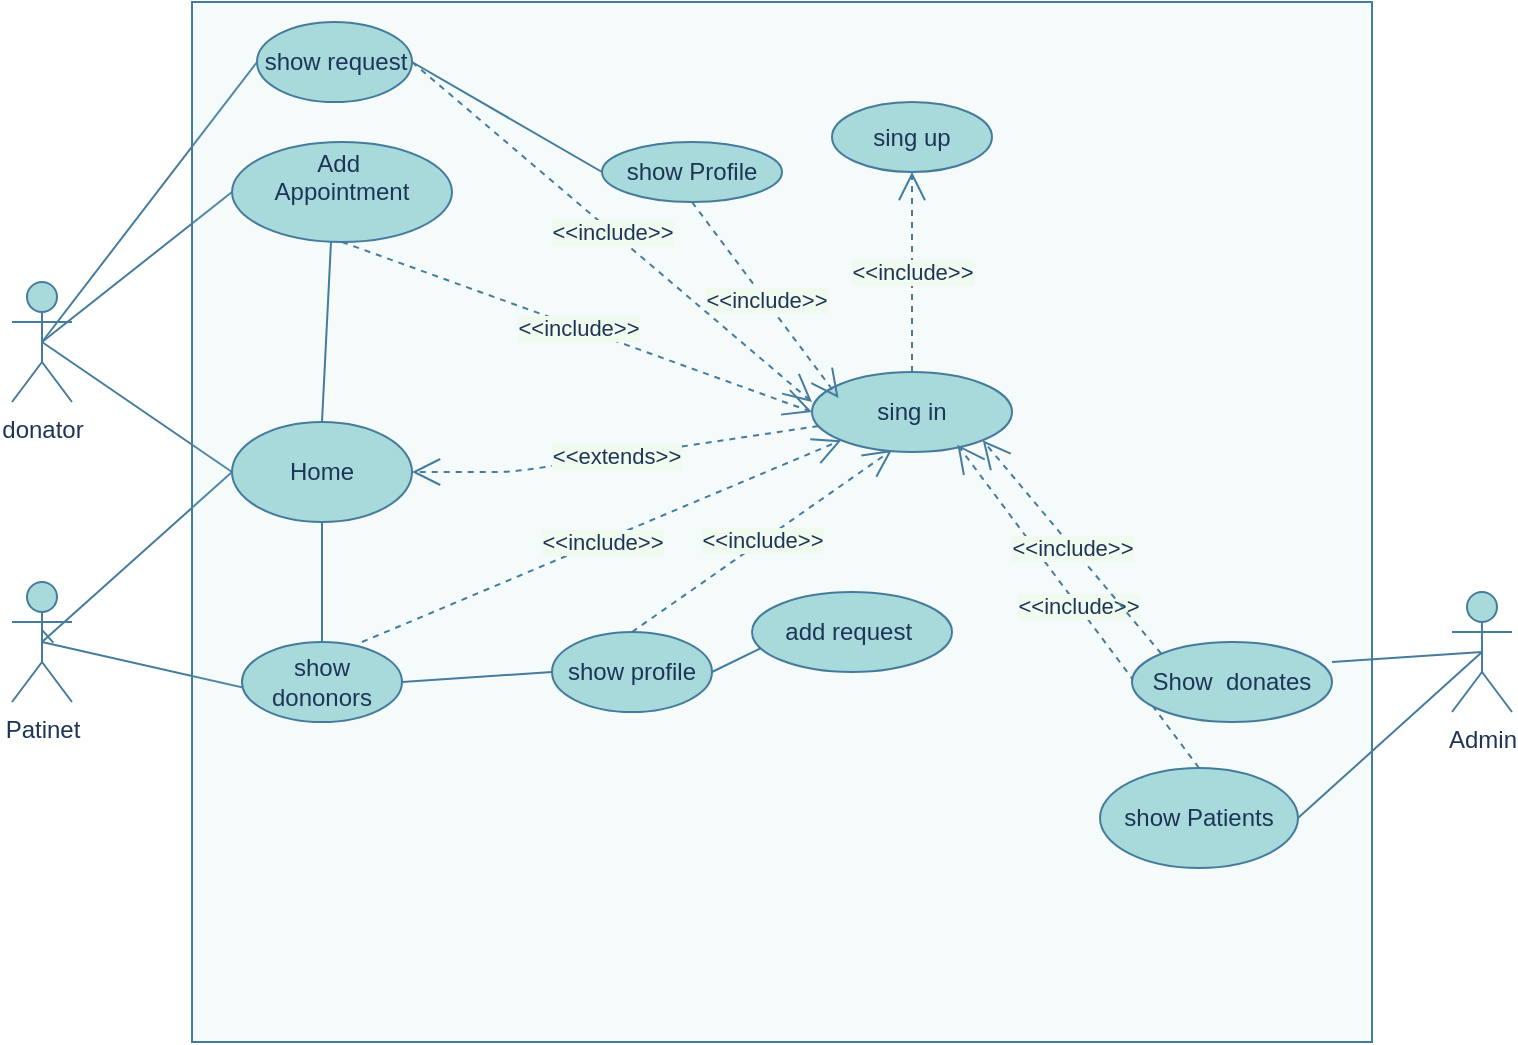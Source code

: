 <mxfile>
    <diagram id="rh0HSXpo4i4-DKRcF6nQ" name="Page-1">
        <mxGraphModel dx="610" dy="689" grid="1" gridSize="10" guides="1" tooltips="1" connect="1" arrows="1" fold="1" page="1" pageScale="1" pageWidth="850" pageHeight="1100" math="0" shadow="0">
            <root>
                <mxCell id="0"/>
                <mxCell id="1" parent="0"/>
                <mxCell id="2" style="rounded=0;orthogonalLoop=1;jettySize=auto;html=1;exitX=0.5;exitY=0.5;exitDx=0;exitDy=0;exitPerimeter=0;entryX=0;entryY=0.5;entryDx=0;entryDy=0;endArrow=none;endFill=0;strokeColor=#457B9D;fontColor=#1D3557;labelBackgroundColor=#F1FAEE;" edge="1" parent="1" source="5" target="12">
                    <mxGeometry relative="1" as="geometry"/>
                </mxCell>
                <mxCell id="3" style="edgeStyle=none;rounded=0;orthogonalLoop=1;jettySize=auto;html=1;exitX=0.5;exitY=0.5;exitDx=0;exitDy=0;exitPerimeter=0;entryX=0;entryY=0.5;entryDx=0;entryDy=0;startArrow=none;startFill=0;endArrow=none;endFill=0;strokeColor=#457B9D;fontColor=#1D3557;labelBackgroundColor=#F1FAEE;" edge="1" parent="1" source="5" target="16">
                    <mxGeometry relative="1" as="geometry"/>
                </mxCell>
                <mxCell id="4" style="edgeStyle=none;rounded=0;orthogonalLoop=1;jettySize=auto;html=1;exitX=0.5;exitY=0.5;exitDx=0;exitDy=0;exitPerimeter=0;entryX=0;entryY=0.5;entryDx=0;entryDy=0;startArrow=none;startFill=0;endArrow=none;endFill=0;strokeColor=#457B9D;fontColor=#1D3557;labelBackgroundColor=#F1FAEE;" edge="1" parent="1" source="5" target="29">
                    <mxGeometry relative="1" as="geometry"/>
                </mxCell>
                <mxCell id="5" value="donator" style="shape=umlActor;verticalLabelPosition=bottom;verticalAlign=top;html=1;fillColor=#A8DADC;strokeColor=#457B9D;fontColor=#1D3557;" vertex="1" parent="1">
                    <mxGeometry x="40" y="170" width="30" height="60" as="geometry"/>
                </mxCell>
                <mxCell id="6" style="edgeStyle=none;rounded=0;orthogonalLoop=1;jettySize=auto;html=1;exitX=0.5;exitY=0.5;exitDx=0;exitDy=0;exitPerimeter=0;entryX=0;entryY=0.5;entryDx=0;entryDy=0;startArrow=ERone;startFill=0;endArrow=none;endFill=0;strokeColor=#457B9D;fontColor=#1D3557;labelBackgroundColor=#F1FAEE;" edge="1" parent="1" source="8" target="12">
                    <mxGeometry relative="1" as="geometry"/>
                </mxCell>
                <mxCell id="7" style="edgeStyle=none;rounded=0;orthogonalLoop=1;jettySize=auto;html=1;exitX=0.5;exitY=0.5;exitDx=0;exitDy=0;exitPerimeter=0;entryX=0.121;entryY=0.622;entryDx=0;entryDy=0;entryPerimeter=0;startArrow=none;startFill=0;endArrow=none;endFill=0;strokeColor=#457B9D;fontColor=#1D3557;labelBackgroundColor=#F1FAEE;" edge="1" parent="1" source="8" target="23">
                    <mxGeometry relative="1" as="geometry"/>
                </mxCell>
                <mxCell id="8" value="Patinet" style="shape=umlActor;verticalLabelPosition=bottom;verticalAlign=top;html=1;fillColor=#A8DADC;strokeColor=#457B9D;fontColor=#1D3557;" vertex="1" parent="1">
                    <mxGeometry x="40" y="320" width="30" height="60" as="geometry"/>
                </mxCell>
                <mxCell id="9" value="" style="whiteSpace=wrap;html=1;fillOpacity=12;imageAspect=1;allowArrows=0;perimeter=none;perimeterSpacing=22;strokeColor=#457B9D;fontColor=#1D3557;connectable=0;direction=east;fillColor=#A8DADC;" vertex="1" parent="1">
                    <mxGeometry x="130" y="30" width="590" height="520" as="geometry"/>
                </mxCell>
                <mxCell id="10" style="edgeStyle=none;rounded=0;orthogonalLoop=1;jettySize=auto;html=1;exitX=0.5;exitY=0;exitDx=0;exitDy=0;startArrow=none;startFill=0;endArrow=none;endFill=0;strokeColor=#457B9D;fontColor=#1D3557;labelBackgroundColor=#F1FAEE;" edge="1" parent="1" source="12">
                    <mxGeometry relative="1" as="geometry">
                        <mxPoint x="200" y="140" as="targetPoint"/>
                    </mxGeometry>
                </mxCell>
                <mxCell id="11" style="edgeStyle=none;rounded=0;orthogonalLoop=1;jettySize=auto;html=1;exitX=0.5;exitY=1;exitDx=0;exitDy=0;entryX=0.5;entryY=0;entryDx=0;entryDy=0;startArrow=none;startFill=0;endArrow=none;endFill=0;strokeColor=#457B9D;fontColor=#1D3557;labelBackgroundColor=#F1FAEE;" edge="1" parent="1" source="12" target="23">
                    <mxGeometry relative="1" as="geometry"/>
                </mxCell>
                <mxCell id="12" value="Home" style="ellipse;whiteSpace=wrap;html=1;fillColor=#A8DADC;strokeColor=#457B9D;fontColor=#1D3557;" vertex="1" parent="1">
                    <mxGeometry x="150" y="240" width="90" height="50" as="geometry"/>
                </mxCell>
                <mxCell id="13" value="sing in" style="ellipse;whiteSpace=wrap;html=1;fillColor=#A8DADC;strokeColor=#457B9D;fontColor=#1D3557;" vertex="1" parent="1">
                    <mxGeometry x="440" y="215" width="100" height="40" as="geometry"/>
                </mxCell>
                <mxCell id="14" value="&amp;lt;&amp;lt;include&amp;gt;&amp;gt;" style="endArrow=open;endSize=12;dashed=1;html=1;entryX=0;entryY=0.5;entryDx=0;entryDy=0;exitX=0.5;exitY=1;exitDx=0;exitDy=0;strokeColor=#457B9D;fontColor=#1D3557;labelBackgroundColor=#F1FAEE;" edge="1" parent="1" source="16" target="13">
                    <mxGeometry width="160" relative="1" as="geometry">
                        <mxPoint x="240" y="259.5" as="sourcePoint"/>
                        <mxPoint x="320" y="260" as="targetPoint"/>
                        <Array as="points"/>
                        <mxPoint as="offset"/>
                    </mxGeometry>
                </mxCell>
                <mxCell id="15" style="edgeStyle=none;rounded=0;orthogonalLoop=1;jettySize=auto;html=1;exitX=1;exitY=0.5;exitDx=0;exitDy=0;entryX=0;entryY=0.5;entryDx=0;entryDy=0;startArrow=none;startFill=0;endArrow=none;endFill=0;strokeColor=#457B9D;fontColor=#1D3557;labelBackgroundColor=#F1FAEE;" edge="1" parent="1" source="29" target="17">
                    <mxGeometry relative="1" as="geometry"/>
                </mxCell>
                <mxCell id="16" value="Add&amp;nbsp;&lt;br&gt;&lt;span&gt;&lt;/span&gt;&lt;span&gt;&lt;/span&gt;&lt;span&gt;Appointment&lt;/span&gt;&lt;br&gt;&amp;nbsp;" style="ellipse;whiteSpace=wrap;html=1;fillColor=#A8DADC;strokeColor=#457B9D;fontColor=#1D3557;" vertex="1" parent="1">
                    <mxGeometry x="150" y="100" width="110" height="50" as="geometry"/>
                </mxCell>
                <mxCell id="17" value="show Profile" style="ellipse;whiteSpace=wrap;html=1;fillColor=#A8DADC;strokeColor=#457B9D;fontColor=#1D3557;" vertex="1" parent="1">
                    <mxGeometry x="335" y="100" width="90" height="30" as="geometry"/>
                </mxCell>
                <mxCell id="18" value="&amp;lt;&amp;lt;include&amp;gt;&amp;gt;" style="endArrow=open;endSize=12;dashed=1;html=1;exitX=0.5;exitY=1;exitDx=0;exitDy=0;entryX=0.133;entryY=0.325;entryDx=0;entryDy=0;entryPerimeter=0;strokeColor=#457B9D;fontColor=#1D3557;labelBackgroundColor=#F1FAEE;" edge="1" parent="1" source="17" target="13">
                    <mxGeometry width="160" relative="1" as="geometry">
                        <mxPoint x="215" y="150" as="sourcePoint"/>
                        <mxPoint x="320" y="260" as="targetPoint"/>
                        <Array as="points"/>
                        <mxPoint as="offset"/>
                    </mxGeometry>
                </mxCell>
                <mxCell id="19" value="sing up" style="ellipse;whiteSpace=wrap;html=1;fillColor=#A8DADC;strokeColor=#457B9D;fontColor=#1D3557;" vertex="1" parent="1">
                    <mxGeometry x="450" y="80" width="80" height="35" as="geometry"/>
                </mxCell>
                <mxCell id="20" value="&amp;lt;&amp;lt;include&amp;gt;&amp;gt;" style="endArrow=open;endSize=12;dashed=1;html=1;exitX=0.5;exitY=0;exitDx=0;exitDy=0;entryX=0.5;entryY=1;entryDx=0;entryDy=0;strokeColor=#457B9D;fontColor=#1D3557;labelBackgroundColor=#F1FAEE;" edge="1" parent="1" source="13" target="19">
                    <mxGeometry width="160" relative="1" as="geometry">
                        <mxPoint x="335" y="110" as="sourcePoint"/>
                        <mxPoint x="330" y="270" as="targetPoint"/>
                        <Array as="points"/>
                        <mxPoint as="offset"/>
                    </mxGeometry>
                </mxCell>
                <mxCell id="21" value="&amp;lt;&amp;lt;extends&amp;gt;&amp;gt;" style="endArrow=open;endSize=12;dashed=1;html=1;entryX=1;entryY=0.5;entryDx=0;entryDy=0;strokeColor=#457B9D;fontColor=#1D3557;labelBackgroundColor=#F1FAEE;" edge="1" parent="1" source="13" target="12">
                    <mxGeometry width="160" relative="1" as="geometry">
                        <mxPoint x="320" y="265" as="sourcePoint"/>
                        <mxPoint x="330" y="270" as="targetPoint"/>
                        <Array as="points">
                            <mxPoint x="290" y="265"/>
                        </Array>
                        <mxPoint as="offset"/>
                    </mxGeometry>
                </mxCell>
                <mxCell id="22" style="edgeStyle=none;rounded=0;orthogonalLoop=1;jettySize=auto;html=1;exitX=1;exitY=0.5;exitDx=0;exitDy=0;entryX=0;entryY=0.5;entryDx=0;entryDy=0;startArrow=none;startFill=0;endArrow=none;endFill=0;strokeColor=#457B9D;fontColor=#1D3557;labelBackgroundColor=#F1FAEE;" edge="1" parent="1" source="23" target="27">
                    <mxGeometry relative="1" as="geometry"/>
                </mxCell>
                <mxCell id="23" value="show dononors" style="ellipse;whiteSpace=wrap;html=1;fillColor=#A8DADC;strokeColor=#457B9D;fontColor=#1D3557;" vertex="1" parent="1">
                    <mxGeometry x="155" y="350" width="80" height="40" as="geometry"/>
                </mxCell>
                <mxCell id="24" value="&amp;lt;&amp;lt;include&amp;gt;&amp;gt;" style="endArrow=open;endSize=12;dashed=1;html=1;entryX=0;entryY=1;entryDx=0;entryDy=0;exitX=0.75;exitY=0;exitDx=0;exitDy=0;exitPerimeter=0;strokeColor=#457B9D;fontColor=#1D3557;labelBackgroundColor=#F1FAEE;" edge="1" parent="1" source="23" target="13">
                    <mxGeometry width="160" relative="1" as="geometry">
                        <mxPoint x="215" y="150" as="sourcePoint"/>
                        <mxPoint x="330" y="270" as="targetPoint"/>
                        <Array as="points"/>
                        <mxPoint as="offset"/>
                    </mxGeometry>
                </mxCell>
                <mxCell id="25" value="&amp;lt;&amp;lt;include&amp;gt;&amp;gt;" style="endArrow=open;endSize=12;dashed=1;html=1;entryX=0.4;entryY=0.975;entryDx=0;entryDy=0;exitX=0.5;exitY=0;exitDx=0;exitDy=0;entryPerimeter=0;strokeColor=#457B9D;fontColor=#1D3557;labelBackgroundColor=#F1FAEE;" edge="1" parent="1" source="27" target="13">
                    <mxGeometry width="160" relative="1" as="geometry">
                        <mxPoint x="280" y="360" as="sourcePoint"/>
                        <mxPoint x="340" y="280" as="targetPoint"/>
                        <Array as="points"/>
                        <mxPoint as="offset"/>
                    </mxGeometry>
                </mxCell>
                <mxCell id="26" style="edgeStyle=none;rounded=0;orthogonalLoop=1;jettySize=auto;html=1;exitX=1;exitY=0.5;exitDx=0;exitDy=0;entryX=0.06;entryY=0.683;entryDx=0;entryDy=0;entryPerimeter=0;startArrow=none;startFill=0;endArrow=none;endFill=0;strokeColor=#457B9D;fontColor=#1D3557;labelBackgroundColor=#F1FAEE;" edge="1" parent="1" source="27" target="28">
                    <mxGeometry relative="1" as="geometry"/>
                </mxCell>
                <mxCell id="27" value="show profile" style="ellipse;whiteSpace=wrap;html=1;fillColor=#A8DADC;strokeColor=#457B9D;fontColor=#1D3557;" vertex="1" parent="1">
                    <mxGeometry x="310" y="345" width="80" height="40" as="geometry"/>
                </mxCell>
                <mxCell id="28" value="add request&amp;nbsp;" style="ellipse;whiteSpace=wrap;html=1;fillColor=#A8DADC;strokeColor=#457B9D;fontColor=#1D3557;" vertex="1" parent="1">
                    <mxGeometry x="410" y="325" width="100" height="40" as="geometry"/>
                </mxCell>
                <mxCell id="29" value="show request" style="ellipse;whiteSpace=wrap;html=1;fillColor=#A8DADC;strokeColor=#457B9D;fontColor=#1D3557;" vertex="1" parent="1">
                    <mxGeometry x="162.5" y="40" width="77.5" height="40" as="geometry"/>
                </mxCell>
                <mxCell id="30" value="&amp;lt;&amp;lt;include&amp;gt;&amp;gt;" style="endArrow=open;endSize=12;dashed=1;html=1;exitX=1;exitY=0.5;exitDx=0;exitDy=0;strokeColor=#457B9D;fontColor=#1D3557;labelBackgroundColor=#F1FAEE;" edge="1" parent="1" source="29">
                    <mxGeometry width="160" relative="1" as="geometry">
                        <mxPoint x="215" y="150" as="sourcePoint"/>
                        <mxPoint x="440" y="230" as="targetPoint"/>
                        <Array as="points"/>
                        <mxPoint as="offset"/>
                    </mxGeometry>
                </mxCell>
                <mxCell id="31" style="rounded=1;sketch=0;orthogonalLoop=1;jettySize=auto;html=1;exitX=0.5;exitY=0.5;exitDx=0;exitDy=0;exitPerimeter=0;entryX=1;entryY=0.5;entryDx=0;entryDy=0;strokeColor=#457B9D;fillColor=#A8DADC;fontColor=#1D3557;endArrow=none;endFill=0;labelBackgroundColor=#F1FAEE;" edge="1" parent="1" source="33" target="34">
                    <mxGeometry relative="1" as="geometry"/>
                </mxCell>
                <mxCell id="32" style="edgeStyle=none;rounded=1;sketch=0;orthogonalLoop=1;jettySize=auto;html=1;exitX=0.5;exitY=0.5;exitDx=0;exitDy=0;exitPerimeter=0;entryX=1;entryY=0.25;entryDx=0;entryDy=0;entryPerimeter=0;endArrow=none;endFill=0;strokeColor=#457B9D;fillColor=#A8DADC;fontColor=#1D3557;labelBackgroundColor=#F1FAEE;" edge="1" parent="1" source="33" target="36">
                    <mxGeometry relative="1" as="geometry"/>
                </mxCell>
                <mxCell id="33" value="Admin" style="shape=umlActor;verticalLabelPosition=bottom;verticalAlign=top;html=1;rounded=0;sketch=0;strokeColor=#457B9D;fillColor=#A8DADC;fontColor=#1D3557;" vertex="1" parent="1">
                    <mxGeometry x="760" y="325" width="30" height="60" as="geometry"/>
                </mxCell>
                <mxCell id="34" value="show Patients" style="ellipse;whiteSpace=wrap;html=1;rounded=0;sketch=0;strokeColor=#457B9D;fillColor=#A8DADC;fontColor=#1D3557;" vertex="1" parent="1">
                    <mxGeometry x="584" y="413" width="99" height="50" as="geometry"/>
                </mxCell>
                <mxCell id="35" value="&amp;lt;&amp;lt;include&amp;gt;&amp;gt;" style="endArrow=open;endSize=12;dashed=1;html=1;entryX=0.727;entryY=0.908;entryDx=0;entryDy=0;exitX=0.5;exitY=0;exitDx=0;exitDy=0;strokeColor=#457B9D;fontColor=#1D3557;entryPerimeter=0;labelBackgroundColor=#F1FAEE;" edge="1" parent="1" source="34" target="13">
                    <mxGeometry width="160" relative="1" as="geometry">
                        <mxPoint x="215" y="150" as="sourcePoint"/>
                        <mxPoint x="450" y="245" as="targetPoint"/>
                        <Array as="points"/>
                        <mxPoint as="offset"/>
                    </mxGeometry>
                </mxCell>
                <mxCell id="36" value="Show&amp;nbsp; donates" style="ellipse;whiteSpace=wrap;html=1;rounded=0;sketch=0;strokeColor=#457B9D;fillColor=#A8DADC;fontColor=#1D3557;" vertex="1" parent="1">
                    <mxGeometry x="600" y="350" width="100" height="40" as="geometry"/>
                </mxCell>
                <mxCell id="37" value="&amp;lt;&amp;lt;include&amp;gt;&amp;gt;" style="endArrow=open;endSize=12;dashed=1;html=1;entryX=1;entryY=1;entryDx=0;entryDy=0;exitX=0;exitY=0;exitDx=0;exitDy=0;strokeColor=#457B9D;fontColor=#1D3557;labelBackgroundColor=#F1FAEE;" edge="1" parent="1" source="36" target="13">
                    <mxGeometry width="160" relative="1" as="geometry">
                        <mxPoint x="560.5" y="420" as="sourcePoint"/>
                        <mxPoint x="522.7" y="261.32" as="targetPoint"/>
                        <Array as="points"/>
                        <mxPoint as="offset"/>
                    </mxGeometry>
                </mxCell>
            </root>
        </mxGraphModel>
    </diagram>
</mxfile>